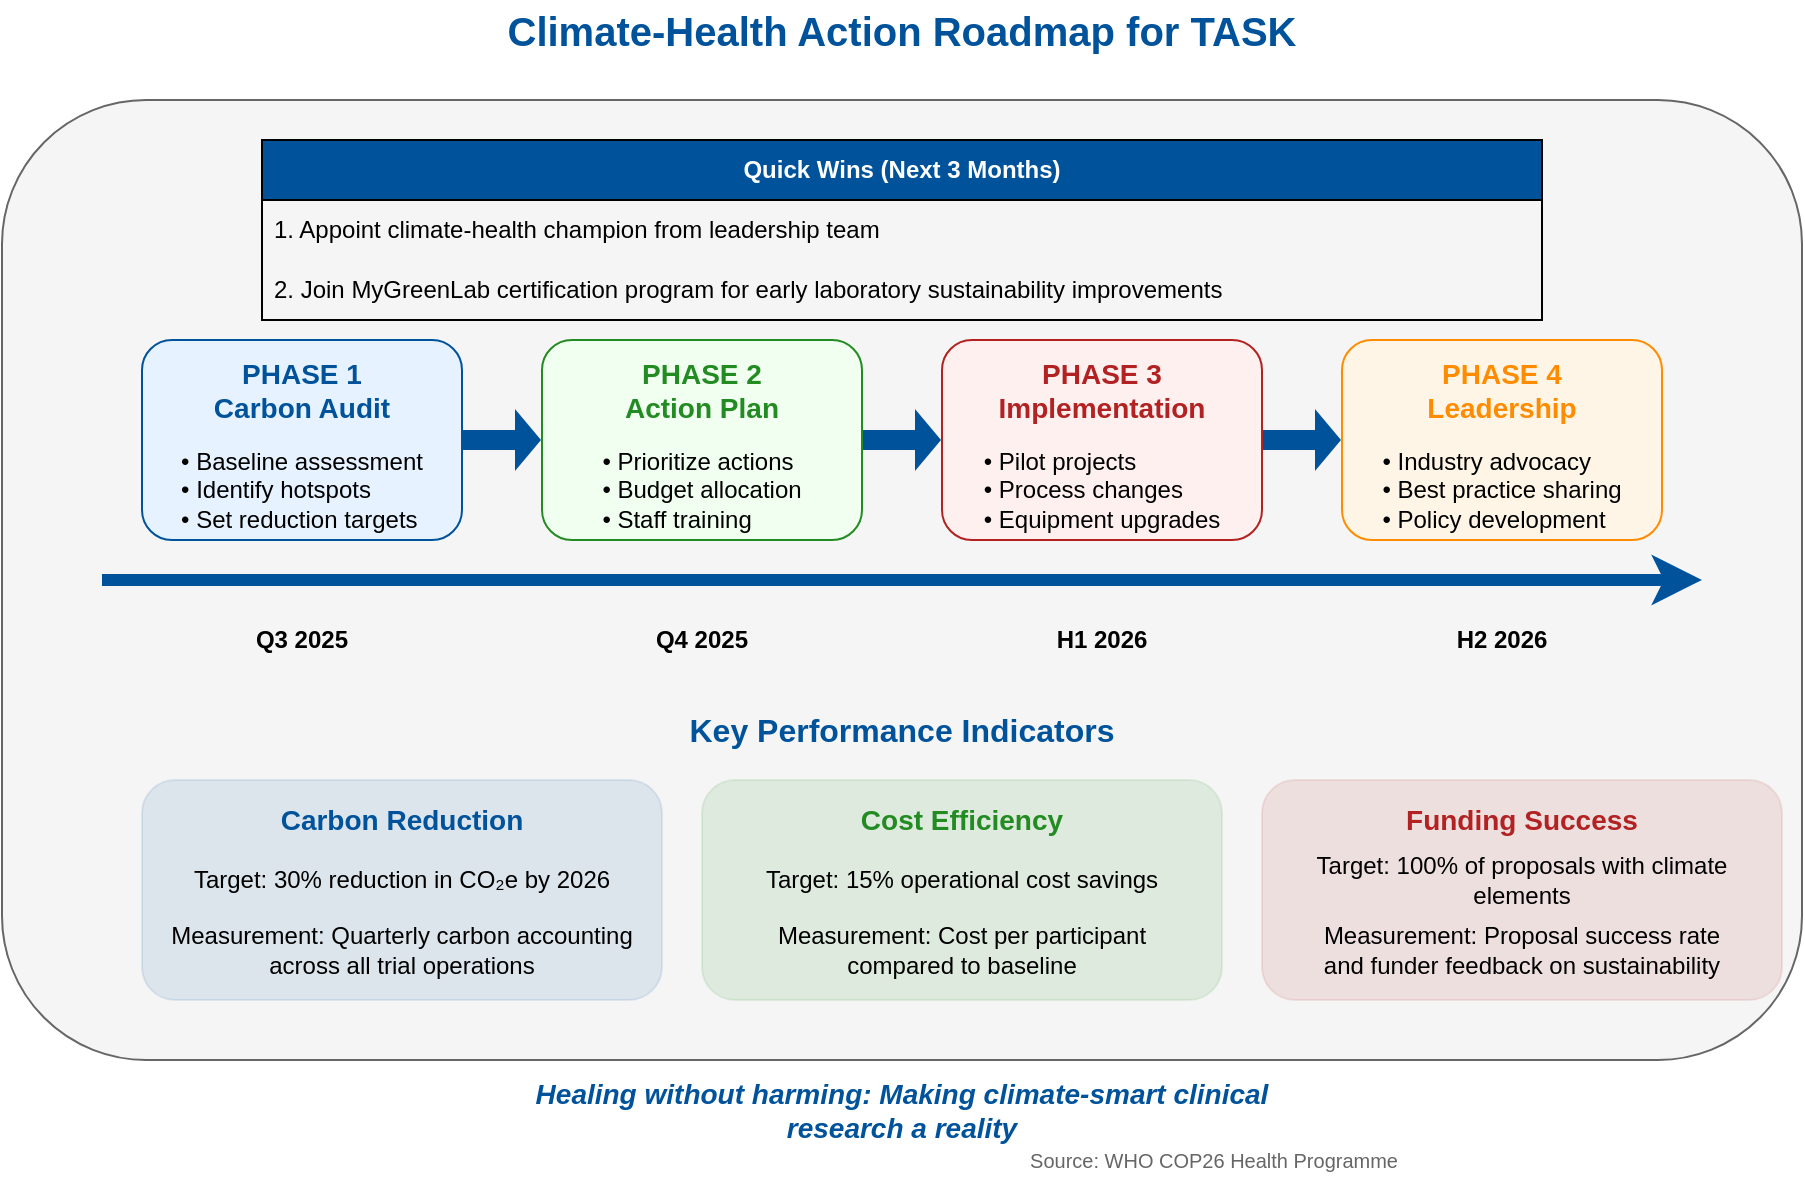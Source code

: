 <mxfile>
    <diagram name="Climate Health Roadmap" id="climate-health-roadmap">
        <mxGraphModel dx="690" dy="428" grid="1" gridSize="10" guides="1" tooltips="1" connect="1" arrows="1" fold="1" page="1" pageScale="1" pageWidth="1100" pageHeight="850" math="0" shadow="0">
            <root>
                <mxCell id="0"/>
                <mxCell id="1" parent="0"/>
                <mxCell id="2" value="&lt;font style=&quot;font-size: 20px;&quot;&gt;&lt;b&gt;Climate-Health Action Roadmap for TASK&lt;/b&gt;&lt;/font&gt;" style="text;html=1;strokeColor=none;fillColor=none;align=center;verticalAlign=middle;whiteSpace=wrap;rounded=0;fontColor=#00539B;" parent="1" vertex="1">
                    <mxGeometry x="270" y="20" width="560" height="30" as="geometry"/>
                </mxCell>
                <mxCell id="3" value="" style="rounded=1;whiteSpace=wrap;html=1;fillColor=#F5F5F5;strokeColor=#666666;" parent="1" vertex="1">
                    <mxGeometry x="100" y="70" width="900" height="480" as="geometry"/>
                </mxCell>
                <mxCell id="4" value="" style="endArrow=classic;html=1;rounded=0;strokeWidth=6;strokeColor=#00539B;" parent="1" edge="1">
                    <mxGeometry width="50" height="50" relative="1" as="geometry">
                        <mxPoint x="150" y="310" as="sourcePoint"/>
                        <mxPoint x="950" y="310" as="targetPoint"/>
                    </mxGeometry>
                </mxCell>
                <mxCell id="5" value="" style="rounded=1;whiteSpace=wrap;html=1;fillColor=#E6F2FF;strokeColor=#00539B;" parent="1" vertex="1">
                    <mxGeometry x="170" y="190" width="160" height="100" as="geometry"/>
                </mxCell>
                <mxCell id="6" value="&lt;font style=&quot;font-size: 14px;&quot;&gt;&lt;b&gt;PHASE 1&lt;br&gt;Carbon Audit&lt;/b&gt;&lt;/font&gt;" style="text;html=1;strokeColor=none;fillColor=none;align=center;verticalAlign=middle;whiteSpace=wrap;rounded=0;fontColor=#00539B;" parent="1" vertex="1">
                    <mxGeometry x="195" y="200" width="110" height="30" as="geometry"/>
                </mxCell>
                <mxCell id="7" value="&lt;div style=&quot;text-align: left&quot;&gt;&lt;span&gt;• Baseline assessment&lt;/span&gt;&lt;/div&gt;&lt;div style=&quot;text-align: left&quot;&gt;&lt;span&gt;• Identify hotspots&lt;/span&gt;&lt;/div&gt;&lt;div style=&quot;text-align: left&quot;&gt;&lt;span&gt;• Set reduction targets&lt;/span&gt;&lt;/div&gt;" style="text;html=1;strokeColor=none;fillColor=none;align=center;verticalAlign=middle;whiteSpace=wrap;rounded=0;fontColor=#000000;" parent="1" vertex="1">
                    <mxGeometry x="180" y="240" width="140" height="50" as="geometry"/>
                </mxCell>
                <mxCell id="8" value="Q3 2025" style="text;html=1;strokeColor=none;fillColor=none;align=center;verticalAlign=middle;whiteSpace=wrap;rounded=0;fontStyle=1" parent="1" vertex="1">
                    <mxGeometry x="210" y="330" width="80" height="20" as="geometry"/>
                </mxCell>
                <mxCell id="9" value="" style="rounded=1;whiteSpace=wrap;html=1;fillColor=#F0FFF0;strokeColor=#228B22;" parent="1" vertex="1">
                    <mxGeometry x="370" y="190" width="160" height="100" as="geometry"/>
                </mxCell>
                <mxCell id="10" value="&lt;font style=&quot;font-size: 14px;&quot;&gt;&lt;b&gt;PHASE 2&lt;br&gt;Action Plan&lt;/b&gt;&lt;/font&gt;" style="text;html=1;strokeColor=none;fillColor=none;align=center;verticalAlign=middle;whiteSpace=wrap;rounded=0;fontColor=#228B22;" parent="1" vertex="1">
                    <mxGeometry x="395" y="200" width="110" height="30" as="geometry"/>
                </mxCell>
                <mxCell id="11" value="&lt;div style=&quot;text-align: left&quot;&gt;• Prioritize actions&lt;/div&gt;&lt;div style=&quot;text-align: left&quot;&gt;• Budget allocation&lt;/div&gt;&lt;div style=&quot;text-align: left&quot;&gt;• Staff training&lt;/div&gt;" style="text;html=1;strokeColor=none;fillColor=none;align=center;verticalAlign=middle;whiteSpace=wrap;rounded=0;fontColor=#000000;" parent="1" vertex="1">
                    <mxGeometry x="380" y="240" width="140" height="50" as="geometry"/>
                </mxCell>
                <mxCell id="12" value="Q4 2025" style="text;html=1;strokeColor=none;fillColor=none;align=center;verticalAlign=middle;whiteSpace=wrap;rounded=0;fontStyle=1" parent="1" vertex="1">
                    <mxGeometry x="410" y="330" width="80" height="20" as="geometry"/>
                </mxCell>
                <mxCell id="13" value="" style="rounded=1;whiteSpace=wrap;html=1;fillColor=#FFF0F0;strokeColor=#B22222;" parent="1" vertex="1">
                    <mxGeometry x="570" y="190" width="160" height="100" as="geometry"/>
                </mxCell>
                <mxCell id="14" value="&lt;font style=&quot;font-size: 14px;&quot;&gt;&lt;b&gt;PHASE 3&lt;br&gt;Implementation&lt;/b&gt;&lt;/font&gt;" style="text;html=1;strokeColor=none;fillColor=none;align=center;verticalAlign=middle;whiteSpace=wrap;rounded=0;fontColor=#B22222;" parent="1" vertex="1">
                    <mxGeometry x="595" y="200" width="110" height="30" as="geometry"/>
                </mxCell>
                <mxCell id="15" value="&lt;div style=&quot;text-align: left&quot;&gt;• Pilot projects&lt;/div&gt;&lt;div style=&quot;text-align: left&quot;&gt;• Process changes&lt;/div&gt;&lt;div style=&quot;text-align: left&quot;&gt;• Equipment upgrades&lt;/div&gt;" style="text;html=1;strokeColor=none;fillColor=none;align=center;verticalAlign=middle;whiteSpace=wrap;rounded=0;fontColor=#000000;" parent="1" vertex="1">
                    <mxGeometry x="580" y="240" width="140" height="50" as="geometry"/>
                </mxCell>
                <mxCell id="16" value="H1 2026" style="text;html=1;strokeColor=none;fillColor=none;align=center;verticalAlign=middle;whiteSpace=wrap;rounded=0;fontStyle=1" parent="1" vertex="1">
                    <mxGeometry x="610" y="330" width="80" height="20" as="geometry"/>
                </mxCell>
                <mxCell id="17" value="" style="rounded=1;whiteSpace=wrap;html=1;fillColor=#FFF5E6;strokeColor=#FF8C00;" parent="1" vertex="1">
                    <mxGeometry x="770" y="190" width="160" height="100" as="geometry"/>
                </mxCell>
                <mxCell id="18" value="&lt;font style=&quot;font-size: 14px;&quot;&gt;&lt;b&gt;PHASE 4&lt;br&gt;Leadership&lt;/b&gt;&lt;/font&gt;" style="text;html=1;strokeColor=none;fillColor=none;align=center;verticalAlign=middle;whiteSpace=wrap;rounded=0;fontColor=#FF8C00;" parent="1" vertex="1">
                    <mxGeometry x="795" y="200" width="110" height="30" as="geometry"/>
                </mxCell>
                <mxCell id="19" value="&lt;div style=&quot;text-align: left&quot;&gt;• Industry advocacy&lt;/div&gt;&lt;div style=&quot;text-align: left&quot;&gt;• Best practice sharing&lt;/div&gt;&lt;div style=&quot;text-align: left&quot;&gt;• Policy development&lt;/div&gt;" style="text;html=1;strokeColor=none;fillColor=none;align=center;verticalAlign=middle;whiteSpace=wrap;rounded=0;fontColor=#000000;" parent="1" vertex="1">
                    <mxGeometry x="780" y="240" width="140" height="50" as="geometry"/>
                </mxCell>
                <mxCell id="20" value="H2 2026" style="text;html=1;strokeColor=none;fillColor=none;align=center;verticalAlign=middle;whiteSpace=wrap;rounded=0;fontStyle=1" parent="1" vertex="1">
                    <mxGeometry x="810" y="330" width="80" height="20" as="geometry"/>
                </mxCell>
                <mxCell id="21" value="" style="shape=flexArrow;endArrow=classic;html=1;rounded=0;fillColor=#00539B;strokeColor=none;width=10;endSize=4;" parent="1" edge="1">
                    <mxGeometry width="50" height="50" relative="1" as="geometry">
                        <mxPoint x="330" y="240" as="sourcePoint"/>
                        <mxPoint x="370" y="240" as="targetPoint"/>
                    </mxGeometry>
                </mxCell>
                <mxCell id="22" value="" style="shape=flexArrow;endArrow=classic;html=1;rounded=0;fillColor=#00539B;strokeColor=none;width=10;endSize=4;" parent="1" edge="1">
                    <mxGeometry width="50" height="50" relative="1" as="geometry">
                        <mxPoint x="530" y="240" as="sourcePoint"/>
                        <mxPoint x="570" y="240" as="targetPoint"/>
                    </mxGeometry>
                </mxCell>
                <mxCell id="23" value="" style="shape=flexArrow;endArrow=classic;html=1;rounded=0;fillColor=#00539B;strokeColor=none;width=10;endSize=4;" parent="1" edge="1">
                    <mxGeometry width="50" height="50" relative="1" as="geometry">
                        <mxPoint x="730" y="240" as="sourcePoint"/>
                        <mxPoint x="770" y="240" as="targetPoint"/>
                    </mxGeometry>
                </mxCell>
                <mxCell id="24" value="&lt;b&gt;Key Performance Indicators&lt;/b&gt;" style="text;html=1;strokeColor=none;fillColor=none;align=center;verticalAlign=middle;whiteSpace=wrap;rounded=0;fontSize=16;fontColor=#00539B;" parent="1" vertex="1">
                    <mxGeometry x="400" y="370" width="300" height="30" as="geometry"/>
                </mxCell>
                <mxCell id="25" value="" style="rounded=1;whiteSpace=wrap;html=1;fillColor=#00539B;strokeColor=#00539B;opacity=10;" parent="1" vertex="1">
                    <mxGeometry x="170" y="410" width="260" height="110" as="geometry"/>
                </mxCell>
                <mxCell id="26" value="&lt;font style=&quot;font-size: 14px;&quot;&gt;&lt;b&gt;Carbon Reduction&lt;/b&gt;&lt;/font&gt;" style="text;html=1;strokeColor=none;fillColor=none;align=center;verticalAlign=middle;whiteSpace=wrap;rounded=0;fontColor=#00539B;" parent="1" vertex="1">
                    <mxGeometry x="215" y="420" width="170" height="20" as="geometry"/>
                </mxCell>
                <mxCell id="27" value="Target: 30% reduction in CO₂e by 2026" style="text;html=1;strokeColor=none;fillColor=none;align=center;verticalAlign=middle;whiteSpace=wrap;rounded=0;fontColor=#000000;" parent="1" vertex="1">
                    <mxGeometry x="175" y="450" width="250" height="20" as="geometry"/>
                </mxCell>
                <mxCell id="28" value="Measurement: Quarterly carbon accounting&#10;across all trial operations" style="text;html=1;strokeColor=none;fillColor=none;align=center;verticalAlign=middle;whiteSpace=wrap;rounded=0;fontColor=#000000;" parent="1" vertex="1">
                    <mxGeometry x="175" y="480" width="250" height="30" as="geometry"/>
                </mxCell>
                <mxCell id="29" value="" style="rounded=1;whiteSpace=wrap;html=1;fillColor=#228B22;strokeColor=#228B22;opacity=10;" parent="1" vertex="1">
                    <mxGeometry x="450" y="410" width="260" height="110" as="geometry"/>
                </mxCell>
                <mxCell id="30" value="&lt;font style=&quot;font-size: 14px;&quot;&gt;&lt;b&gt;Cost Efficiency&lt;/b&gt;&lt;/font&gt;" style="text;html=1;strokeColor=none;fillColor=none;align=center;verticalAlign=middle;whiteSpace=wrap;rounded=0;fontColor=#228B22;" parent="1" vertex="1">
                    <mxGeometry x="495" y="420" width="170" height="20" as="geometry"/>
                </mxCell>
                <mxCell id="31" value="Target: 15% operational cost savings" style="text;html=1;strokeColor=none;fillColor=none;align=center;verticalAlign=middle;whiteSpace=wrap;rounded=0;fontColor=#000000;" parent="1" vertex="1">
                    <mxGeometry x="455" y="450" width="250" height="20" as="geometry"/>
                </mxCell>
                <mxCell id="32" value="Measurement: Cost per participant&#10;compared to baseline" style="text;html=1;strokeColor=none;fillColor=none;align=center;verticalAlign=middle;whiteSpace=wrap;rounded=0;fontColor=#000000;" parent="1" vertex="1">
                    <mxGeometry x="455" y="480" width="250" height="30" as="geometry"/>
                </mxCell>
                <mxCell id="33" value="" style="rounded=1;whiteSpace=wrap;html=1;fillColor=#B22222;strokeColor=#B22222;opacity=10;" parent="1" vertex="1">
                    <mxGeometry x="730" y="410" width="260" height="110" as="geometry"/>
                </mxCell>
                <mxCell id="34" value="&lt;font style=&quot;font-size: 14px;&quot;&gt;&lt;b&gt;Funding Success&lt;/b&gt;&lt;/font&gt;" style="text;html=1;strokeColor=none;fillColor=none;align=center;verticalAlign=middle;whiteSpace=wrap;rounded=0;fontColor=#B22222;" parent="1" vertex="1">
                    <mxGeometry x="775" y="420" width="170" height="20" as="geometry"/>
                </mxCell>
                <mxCell id="35" value="Target: 100% of proposals with climate elements" style="text;html=1;strokeColor=none;fillColor=none;align=center;verticalAlign=middle;whiteSpace=wrap;rounded=0;fontColor=#000000;" parent="1" vertex="1">
                    <mxGeometry x="735" y="450" width="250" height="20" as="geometry"/>
                </mxCell>
                <mxCell id="36" value="Measurement: Proposal success rate&#10;and funder feedback on sustainability" style="text;html=1;strokeColor=none;fillColor=none;align=center;verticalAlign=middle;whiteSpace=wrap;rounded=0;fontColor=#000000;" parent="1" vertex="1">
                    <mxGeometry x="735" y="480" width="250" height="30" as="geometry"/>
                </mxCell>
                <mxCell id="37" value="&lt;b&gt;Quick Wins (Next 3 Months)&lt;/b&gt;" style="swimlane;fontStyle=0;childLayout=stackLayout;horizontal=1;startSize=30;horizontalStack=0;resizeParent=1;resizeParentMax=0;resizeLast=0;collapsible=1;marginBottom=0;whiteSpace=wrap;html=1;fillColor=#00539B;fontColor=#FFFFFF;" parent="1" vertex="1">
                    <mxGeometry x="230" y="90" width="640" height="90" as="geometry">
                        <mxRectangle x="230" y="90" width="200" height="30" as="alternateBounds"/>
                    </mxGeometry>
                </mxCell>
                <mxCell id="38" value="1. Appoint climate-health champion from leadership team" style="text;strokeColor=none;fillColor=none;align=left;verticalAlign=middle;spacingLeft=4;spacingRight=4;overflow=hidden;points=[[0,0.5],[1,0.5]];portConstraint=eastwest;rotatable=0;whiteSpace=wrap;html=1;" parent="37" vertex="1">
                    <mxGeometry y="30" width="640" height="30" as="geometry"/>
                </mxCell>
                <mxCell id="39" value="2. Join MyGreenLab certification program for early laboratory sustainability improvements" style="text;strokeColor=none;fillColor=none;align=left;verticalAlign=middle;spacingLeft=4;spacingRight=4;overflow=hidden;points=[[0,0.5],[1,0.5]];portConstraint=eastwest;rotatable=0;whiteSpace=wrap;html=1;" parent="37" vertex="1">
                    <mxGeometry y="60" width="640" height="30" as="geometry"/>
                </mxCell>
                <mxCell id="40" value="&lt;i&gt;Healing without harming: Making climate-smart clinical research a reality&lt;/i&gt;" style="text;html=1;strokeColor=none;fillColor=none;align=center;verticalAlign=middle;whiteSpace=wrap;rounded=0;fontColor=#00539B;fontStyle=1;fontSize=14;" parent="1" vertex="1">
                    <mxGeometry x="360" y="560" width="380" height="30" as="geometry"/>
                </mxCell>
                <mxCell id="41" value="Source: WHO COP26 Health Programme" style="text;html=1;strokeColor=none;fillColor=none;align=right;verticalAlign=middle;whiteSpace=wrap;rounded=0;fontColor=#666666;fontSize=10;" parent="1" vertex="1">
                    <mxGeometry x="600" y="590" width="200" height="20" as="geometry"/>
                </mxCell>
            </root>
        </mxGraphModel>
    </diagram>
</mxfile>